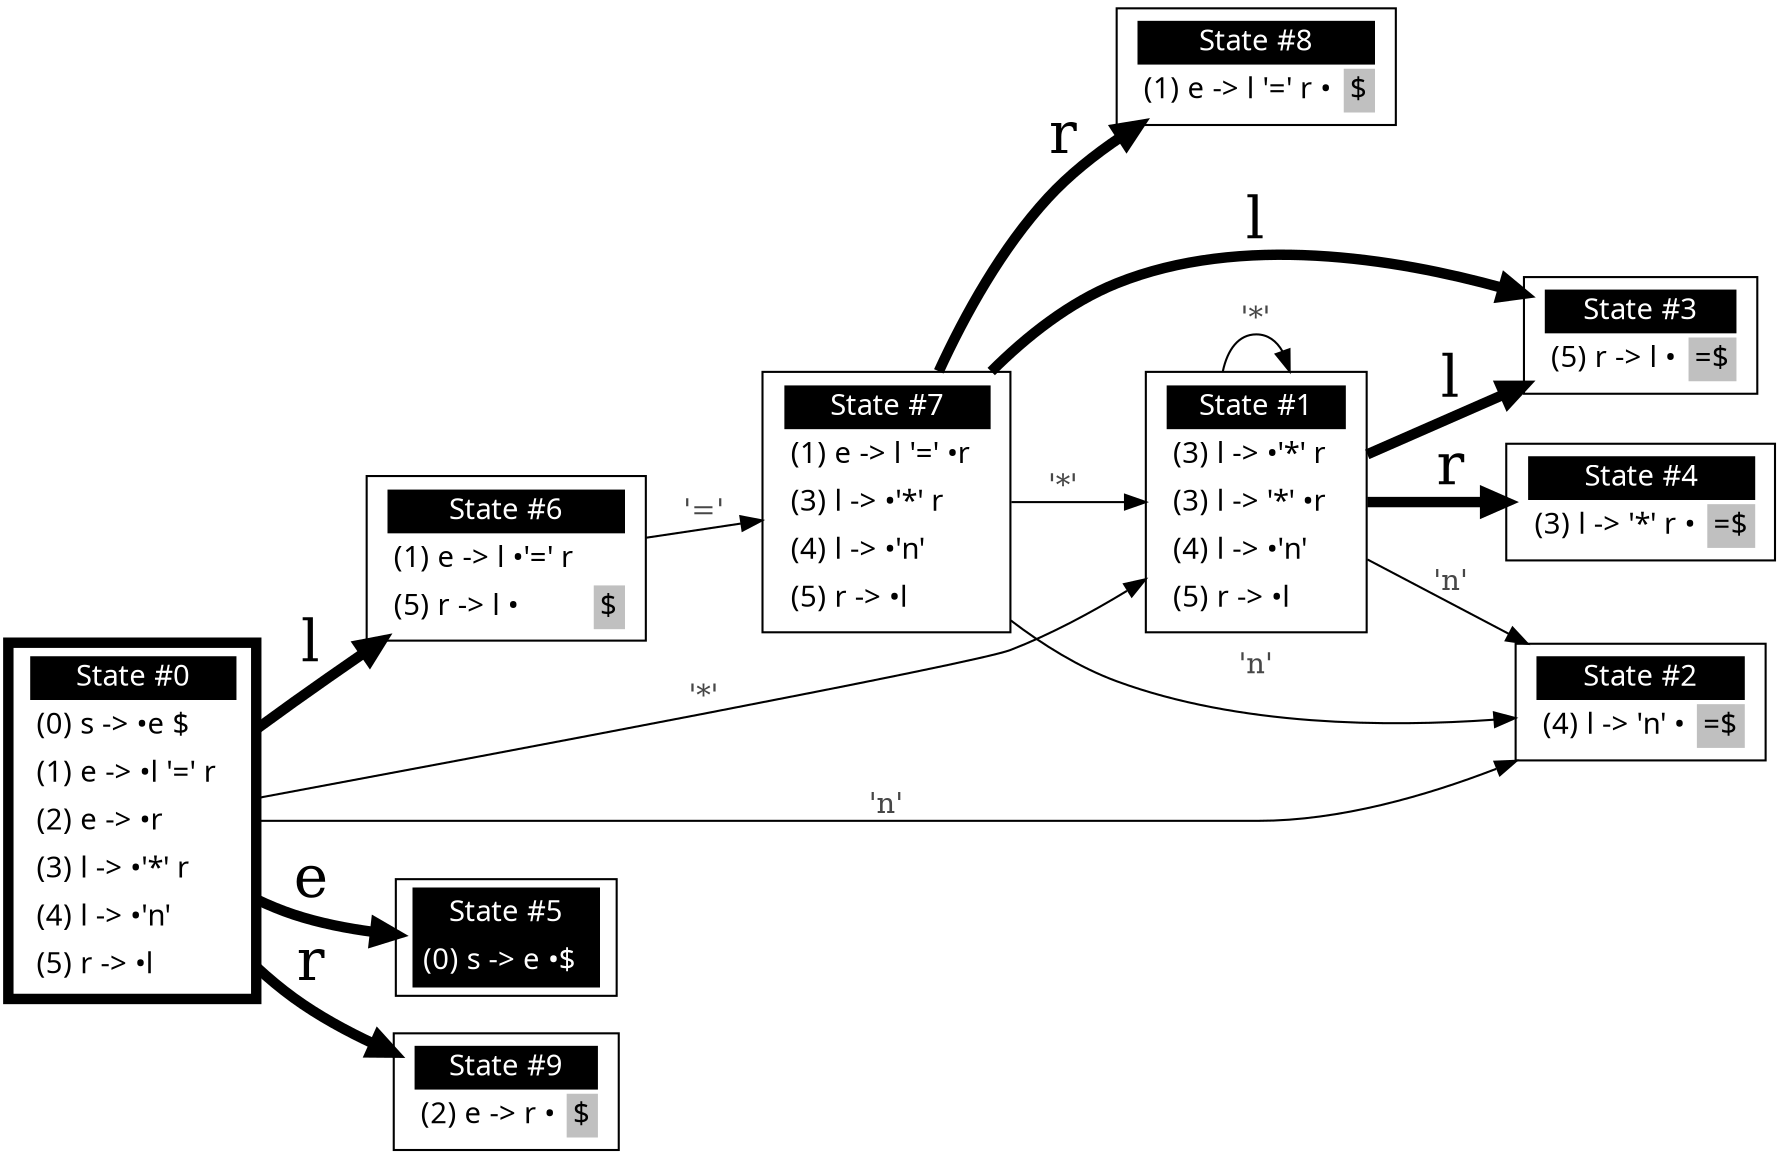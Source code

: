 digraph g {
	graph [overlap = false, ratio = auto, splines = true, rankdir = LR, labelloc = t, fontsize = 30.0];
	state0 [style = "filled, bold", label = <<table border="0" cellborder="0" cellpadding="3" bgcolor="white"><tr><td bgcolor="black" align="center" colspan="2"><font color="white">State #0</font></td></tr><tr><td align="left" port="r0">&#40;0&#41; s -&gt; &bull;e $ </td></tr><tr><td align="left" port="r1">&#40;1&#41; e -&gt; &bull;l '=' r </td></tr><tr><td align="left" port="r2">&#40;2&#41; e -&gt; &bull;r </td></tr><tr><td align="left" port="r3">&#40;3&#41; l -&gt; &bull;'*' r </td></tr><tr><td align="left" port="r4">&#40;4&#41; l -&gt; &bull;'n' </td></tr><tr><td align="left" port="r5">&#40;5&#41; r -&gt; &bull;l </td></tr></table>>, shape = mrecord, fontname = "Courrier New", fillcolor = white, penwidth = 5.0];
	state1 [style = filled, label = <<table border="0" cellborder="0" cellpadding="3" bgcolor="white"><tr><td bgcolor="black" align="center" colspan="2"><font color="white">State #1</font></td></tr><tr><td align="left" port="r3">&#40;3&#41; l -&gt; &bull;'*' r </td></tr><tr><td align="left" port="r3">&#40;3&#41; l -&gt; '*' &bull;r </td></tr><tr><td align="left" port="r4">&#40;4&#41; l -&gt; &bull;'n' </td></tr><tr><td align="left" port="r5">&#40;5&#41; r -&gt; &bull;l </td></tr></table>>, shape = mrecord, fontname = "Courrier New", fillcolor = white, penwidth = 1.0];
	state2 [style = filled, label = <<table border="0" cellborder="0" cellpadding="3" bgcolor="white"><tr><td bgcolor="black" align="center" colspan="2"><font color="white">State #2</font></td></tr><tr><td align="left" port="r4">&#40;4&#41; l -&gt; 'n' &bull;</td><td bgcolor="grey" align="right">=$</td></tr></table>>, shape = mrecord, fontname = "Courrier New", fillcolor = white, penwidth = 1.0];
	state3 [style = filled, label = <<table border="0" cellborder="0" cellpadding="3" bgcolor="white"><tr><td bgcolor="black" align="center" colspan="2"><font color="white">State #3</font></td></tr><tr><td align="left" port="r5">&#40;5&#41; r -&gt; l &bull;</td><td bgcolor="grey" align="right">=$</td></tr></table>>, shape = mrecord, fontname = "Courrier New", fillcolor = white, penwidth = 1.0];
	state4 [style = filled, label = <<table border="0" cellborder="0" cellpadding="3" bgcolor="white"><tr><td bgcolor="black" align="center" colspan="2"><font color="white">State #4</font></td></tr><tr><td align="left" port="r3">&#40;3&#41; l -&gt; '*' r &bull;</td><td bgcolor="grey" align="right">=$</td></tr></table>>, shape = mrecord, fontname = "Courrier New", fillcolor = white, penwidth = 1.0];
	state5 [style = filled, label = <<table border="0" cellborder="0" cellpadding="3" bgcolor="black"><tr><td bgcolor="black" align="center" colspan="2"><font color="white">State #5</font></td></tr><tr><td align="left" port="r0"><font color="white">&#40;0&#41; s -&gt; e &bull;$ </font></td></tr></table>>, shape = mrecord, fontname = "Courrier New", fillcolor = white, penwidth = 1.0];
	state6 [style = filled, label = <<table border="0" cellborder="0" cellpadding="3" bgcolor="white"><tr><td bgcolor="black" align="center" colspan="2"><font color="white">State #6</font></td></tr><tr><td align="left" port="r1">&#40;1&#41; e -&gt; l &bull;'=' r </td></tr><tr><td align="left" port="r5">&#40;5&#41; r -&gt; l &bull;</td><td bgcolor="grey" align="right">$</td></tr></table>>, shape = mrecord, fontname = "Courrier New", fillcolor = white, penwidth = 1.0];
	state7 [style = filled, label = <<table border="0" cellborder="0" cellpadding="3" bgcolor="white"><tr><td bgcolor="black" align="center" colspan="2"><font color="white">State #7</font></td></tr><tr><td align="left" port="r1">&#40;1&#41; e -&gt; l '=' &bull;r </td></tr><tr><td align="left" port="r3">&#40;3&#41; l -&gt; &bull;'*' r </td></tr><tr><td align="left" port="r4">&#40;4&#41; l -&gt; &bull;'n' </td></tr><tr><td align="left" port="r5">&#40;5&#41; r -&gt; &bull;l </td></tr></table>>, shape = mrecord, fontname = "Courrier New", fillcolor = white, penwidth = 1.0];
	state8 [style = filled, label = <<table border="0" cellborder="0" cellpadding="3" bgcolor="white"><tr><td bgcolor="black" align="center" colspan="2"><font color="white">State #8</font></td></tr><tr><td align="left" port="r1">&#40;1&#41; e -&gt; l '=' r &bull;</td><td bgcolor="grey" align="right">$</td></tr></table>>, shape = mrecord, fontname = "Courrier New", fillcolor = white, penwidth = 1.0];
	state9 [style = filled, label = <<table border="0" cellborder="0" cellpadding="3" bgcolor="white"><tr><td bgcolor="black" align="center" colspan="2"><font color="white">State #9</font></td></tr><tr><td align="left" port="r2">&#40;2&#41; e -&gt; r &bull;</td><td bgcolor="grey" align="right">$</td></tr></table>>, shape = mrecord, fontname = "Courrier New", fillcolor = white, penwidth = 1.0];
	state0->state5 [label = e, fontcolor = black, penwidth = 5.0, fontsize = 28.0];
	state0->state6 [label = l, fontcolor = black, penwidth = 5.0, fontsize = 28.0];
	state0->state9 [label = r, fontcolor = black, penwidth = 5.0, fontsize = 28.0];
	state0->state1 [label = "'*'", fontcolor = grey28, penwidth = 1.0, fontsize = 14.0];
	state0->state2 [label = "'n'", fontcolor = grey28, penwidth = 1.0, fontsize = 14.0];
	state1->state1 [label = "'*'", fontcolor = grey28, penwidth = 1.0, fontsize = 14.0];
	state1->state4 [label = r, fontcolor = black, penwidth = 5.0, fontsize = 28.0];
	state1->state2 [label = "'n'", fontcolor = grey28, penwidth = 1.0, fontsize = 14.0];
	state1->state3 [label = l, fontcolor = black, penwidth = 5.0, fontsize = 28.0];
	state6->state7 [label = "'='", fontcolor = grey28, penwidth = 1.0, fontsize = 14.0];
	state7->state8 [label = r, fontcolor = black, penwidth = 5.0, fontsize = 28.0];
	state7->state1 [label = "'*'", fontcolor = grey28, penwidth = 1.0, fontsize = 14.0];
	state7->state2 [label = "'n'", fontcolor = grey28, penwidth = 1.0, fontsize = 14.0];
	state7->state3 [label = l, fontcolor = black, penwidth = 5.0, fontsize = 28.0];
}